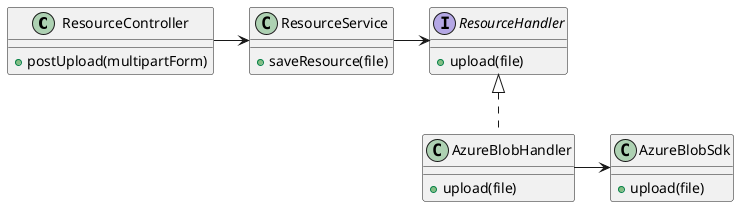 @startuml

class ResourceController{

    +postUpload(multipartForm)

}

class ResourceService{

    +saveResource(file)

}


class AzureBlobSdk{
    +upload(file)
}

interface ResourceHandler{
    +upload(file)
}

class AzureBlobHandler implements ResourceHandler{
    +upload(file)
}

ResourceController ->  ResourceService
ResourceService -> ResourceHandler
AzureBlobHandler -> AzureBlobSdk


@enduml